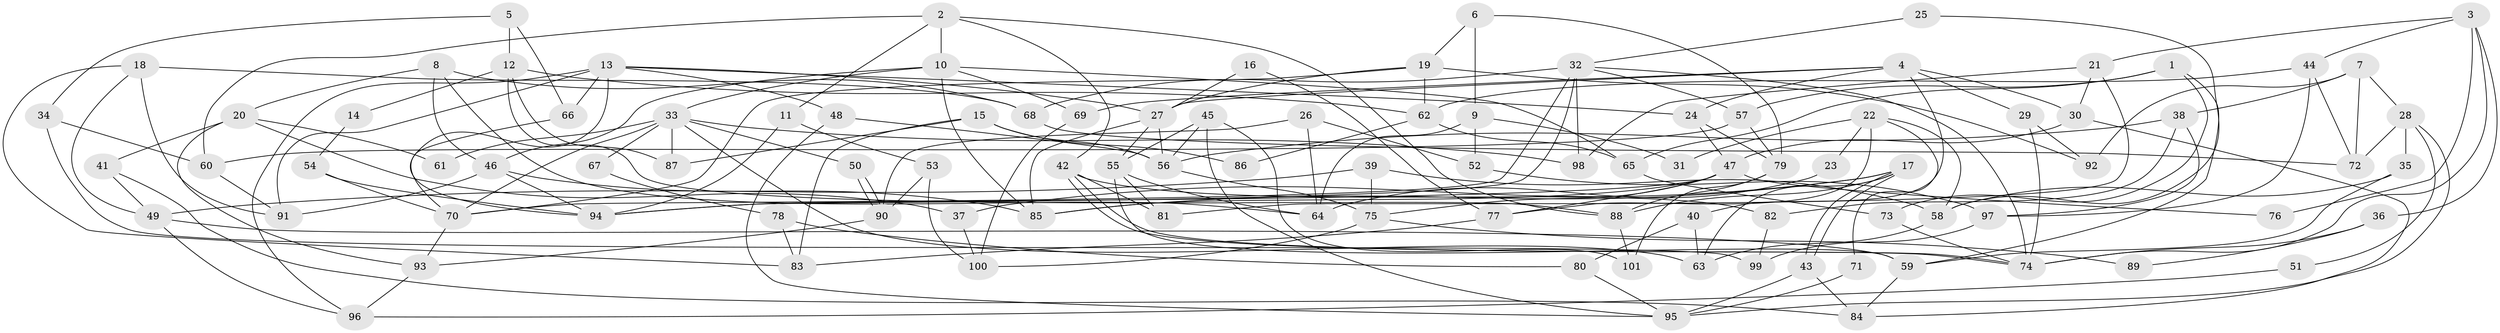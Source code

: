 // Generated by graph-tools (version 1.1) at 2025/11/02/27/25 16:11:20]
// undirected, 101 vertices, 202 edges
graph export_dot {
graph [start="1"]
  node [color=gray90,style=filled];
  1;
  2;
  3;
  4;
  5;
  6;
  7;
  8;
  9;
  10;
  11;
  12;
  13;
  14;
  15;
  16;
  17;
  18;
  19;
  20;
  21;
  22;
  23;
  24;
  25;
  26;
  27;
  28;
  29;
  30;
  31;
  32;
  33;
  34;
  35;
  36;
  37;
  38;
  39;
  40;
  41;
  42;
  43;
  44;
  45;
  46;
  47;
  48;
  49;
  50;
  51;
  52;
  53;
  54;
  55;
  56;
  57;
  58;
  59;
  60;
  61;
  62;
  63;
  64;
  65;
  66;
  67;
  68;
  69;
  70;
  71;
  72;
  73;
  74;
  75;
  76;
  77;
  78;
  79;
  80;
  81;
  82;
  83;
  84;
  85;
  86;
  87;
  88;
  89;
  90;
  91;
  92;
  93;
  94;
  95;
  96;
  97;
  98;
  99;
  100;
  101;
  1 -- 59;
  1 -- 65;
  1 -- 57;
  1 -- 73;
  2 -- 60;
  2 -- 10;
  2 -- 11;
  2 -- 42;
  2 -- 88;
  3 -- 21;
  3 -- 44;
  3 -- 36;
  3 -- 74;
  3 -- 76;
  4 -- 24;
  4 -- 30;
  4 -- 27;
  4 -- 29;
  4 -- 40;
  4 -- 69;
  5 -- 66;
  5 -- 34;
  5 -- 12;
  6 -- 19;
  6 -- 79;
  6 -- 9;
  7 -- 92;
  7 -- 72;
  7 -- 28;
  7 -- 38;
  8 -- 20;
  8 -- 64;
  8 -- 46;
  8 -- 68;
  9 -- 64;
  9 -- 31;
  9 -- 52;
  10 -- 85;
  10 -- 46;
  10 -- 33;
  10 -- 65;
  10 -- 69;
  11 -- 94;
  11 -- 53;
  12 -- 88;
  12 -- 14;
  12 -- 62;
  12 -- 87;
  13 -- 70;
  13 -- 27;
  13 -- 24;
  13 -- 48;
  13 -- 66;
  13 -- 91;
  13 -- 96;
  14 -- 54;
  15 -- 56;
  15 -- 87;
  15 -- 83;
  15 -- 86;
  16 -- 27;
  16 -- 77;
  17 -- 43;
  17 -- 43;
  17 -- 88;
  17 -- 37;
  17 -- 63;
  17 -- 85;
  18 -- 91;
  18 -- 49;
  18 -- 68;
  18 -- 83;
  19 -- 27;
  19 -- 62;
  19 -- 70;
  19 -- 92;
  20 -- 37;
  20 -- 93;
  20 -- 41;
  20 -- 61;
  21 -- 98;
  21 -- 30;
  21 -- 81;
  22 -- 77;
  22 -- 58;
  22 -- 23;
  22 -- 31;
  22 -- 71;
  23 -- 64;
  24 -- 47;
  24 -- 79;
  25 -- 58;
  25 -- 32;
  26 -- 90;
  26 -- 52;
  26 -- 64;
  27 -- 55;
  27 -- 56;
  27 -- 85;
  28 -- 95;
  28 -- 35;
  28 -- 51;
  28 -- 72;
  29 -- 74;
  29 -- 92;
  30 -- 84;
  30 -- 47;
  32 -- 74;
  32 -- 68;
  32 -- 57;
  32 -- 70;
  32 -- 94;
  32 -- 98;
  33 -- 70;
  33 -- 50;
  33 -- 61;
  33 -- 63;
  33 -- 67;
  33 -- 87;
  33 -- 98;
  34 -- 60;
  34 -- 99;
  35 -- 58;
  35 -- 59;
  36 -- 74;
  36 -- 89;
  37 -- 100;
  38 -- 56;
  38 -- 82;
  38 -- 97;
  39 -- 75;
  39 -- 49;
  39 -- 58;
  40 -- 63;
  40 -- 80;
  41 -- 49;
  41 -- 84;
  42 -- 74;
  42 -- 74;
  42 -- 81;
  42 -- 82;
  43 -- 84;
  43 -- 95;
  44 -- 62;
  44 -- 72;
  44 -- 97;
  45 -- 101;
  45 -- 95;
  45 -- 55;
  45 -- 56;
  46 -- 85;
  46 -- 91;
  46 -- 94;
  47 -- 85;
  47 -- 94;
  47 -- 75;
  47 -- 76;
  47 -- 77;
  48 -- 56;
  48 -- 95;
  49 -- 96;
  49 -- 59;
  50 -- 90;
  50 -- 90;
  51 -- 96;
  52 -- 97;
  53 -- 100;
  53 -- 90;
  54 -- 94;
  54 -- 70;
  55 -- 81;
  55 -- 59;
  55 -- 64;
  56 -- 75;
  57 -- 60;
  57 -- 79;
  58 -- 63;
  59 -- 84;
  60 -- 91;
  62 -- 65;
  62 -- 86;
  65 -- 73;
  66 -- 94;
  67 -- 78;
  68 -- 72;
  69 -- 100;
  70 -- 93;
  71 -- 95;
  73 -- 74;
  75 -- 89;
  75 -- 100;
  77 -- 83;
  78 -- 83;
  78 -- 80;
  79 -- 88;
  79 -- 101;
  80 -- 95;
  82 -- 99;
  88 -- 101;
  90 -- 93;
  93 -- 96;
  97 -- 99;
}
